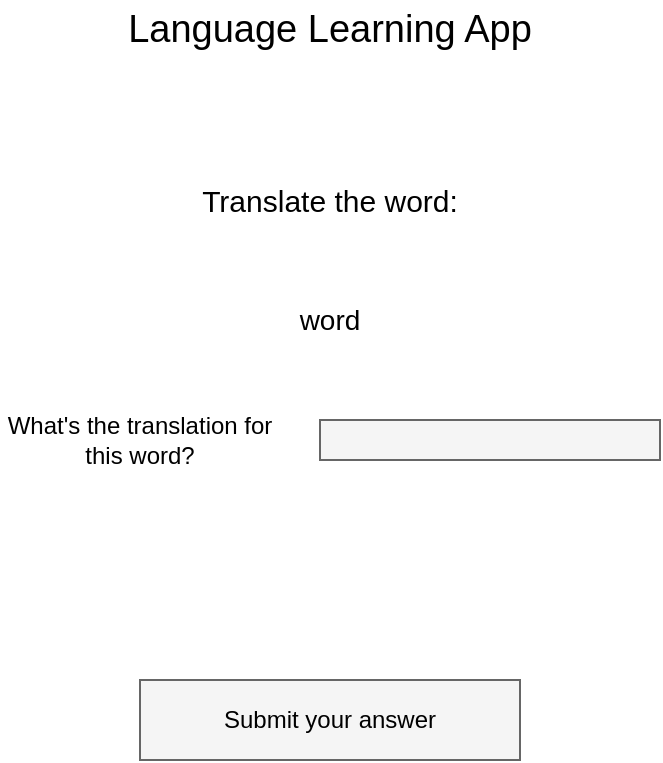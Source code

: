 <mxfile version="13.0.9">
    <diagram id="6hGFLwfOUW9BJ-s0fimq" name="Page-1">
        <mxGraphModel dx="525" dy="447" grid="1" gridSize="10" guides="1" tooltips="1" connect="1" arrows="1" fold="1" page="1" pageScale="1" pageWidth="827" pageHeight="1169" math="0" shadow="0">
            <root>
                <mxCell id="0"/>
                <mxCell id="1" parent="0"/>
                <mxCell id="2" value="&lt;font style=&quot;font-size: 19px&quot;&gt;Language Learning App&lt;/font&gt;" style="text;html=1;strokeColor=none;fillColor=none;align=center;verticalAlign=middle;whiteSpace=wrap;rounded=0;" vertex="1" parent="1">
                    <mxGeometry x="60" y="20" width="270" height="30" as="geometry"/>
                </mxCell>
                <mxCell id="3" value="Translate the word:" style="text;html=1;strokeColor=none;fillColor=none;align=center;verticalAlign=middle;whiteSpace=wrap;rounded=0;fontSize=15;" vertex="1" parent="1">
                    <mxGeometry x="105" y="110" width="180" height="20" as="geometry"/>
                </mxCell>
                <mxCell id="4" value="word" style="text;html=1;strokeColor=none;fillColor=none;align=center;verticalAlign=middle;whiteSpace=wrap;rounded=0;fontSize=14;" vertex="1" parent="1">
                    <mxGeometry x="125" y="170" width="140" height="20" as="geometry"/>
                </mxCell>
                <mxCell id="6" value="" style="rounded=0;whiteSpace=wrap;html=1;fillColor=#f5f5f5;strokeColor=#666666;fontColor=#333333;" vertex="1" parent="1">
                    <mxGeometry x="190" y="230" width="170" height="20" as="geometry"/>
                </mxCell>
                <mxCell id="7" value="What's the translation for this word?" style="text;html=1;strokeColor=none;fillColor=none;align=center;verticalAlign=middle;whiteSpace=wrap;rounded=0;" vertex="1" parent="1">
                    <mxGeometry x="30" y="230" width="140" height="20" as="geometry"/>
                </mxCell>
                <mxCell id="8" value="" style="rounded=0;whiteSpace=wrap;html=1;fillColor=#f5f5f5;strokeColor=#666666;fontColor=#333333;" vertex="1" parent="1">
                    <mxGeometry x="100" y="360" width="190" height="40" as="geometry"/>
                </mxCell>
                <mxCell id="9" value="Submit your answer&lt;br&gt;" style="text;html=1;strokeColor=none;fillColor=none;align=center;verticalAlign=middle;whiteSpace=wrap;rounded=0;fontColor=#000000;" vertex="1" parent="1">
                    <mxGeometry x="120" y="370" width="150" height="20" as="geometry"/>
                </mxCell>
                <mxCell id="11" value="You have guessed this word correctly 123 times" style="text;html=1;strokeColor=none;fillColor=none;align=center;verticalAlign=middle;whiteSpace=wrap;rounded=0;fontColor=#FFFFFF;" vertex="1" parent="1">
                    <mxGeometry x="60" y="280" width="270" height="30" as="geometry"/>
                </mxCell>
                <mxCell id="12" value="You have guessed this word incorrectly 123 times" style="text;html=1;strokeColor=none;fillColor=none;align=center;verticalAlign=middle;whiteSpace=wrap;rounded=0;fontColor=#FFFFFF;" vertex="1" parent="1">
                    <mxGeometry x="60" y="310" width="270" height="30" as="geometry"/>
                </mxCell>
                <mxCell id="13" value="Your current score is: 23" style="text;html=1;strokeColor=none;fillColor=none;align=center;verticalAlign=middle;whiteSpace=wrap;rounded=0;fontColor=#FFFFFF;" vertex="1" parent="1">
                    <mxGeometry x="70" y="60" width="250" height="20" as="geometry"/>
                </mxCell>
            </root>
        </mxGraphModel>
    </diagram>
</mxfile>